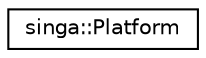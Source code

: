 digraph "Graphical Class Hierarchy"
{
  edge [fontname="Helvetica",fontsize="10",labelfontname="Helvetica",labelfontsize="10"];
  node [fontname="Helvetica",fontsize="10",shape=record];
  rankdir="LR";
  Node0 [label="singa::Platform",height=0.2,width=0.4,color="black", fillcolor="white", style="filled",URL="$classsinga_1_1Platform.html",tooltip="This class queries all available calculating devices on a given machine grouped according to manufact..."];
}
